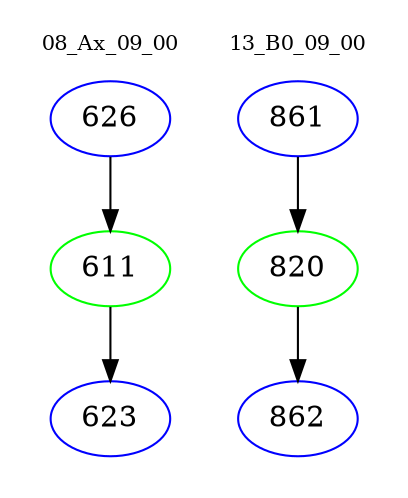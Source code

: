 digraph{
subgraph cluster_0 {
color = white
label = "08_Ax_09_00";
fontsize=10;
T0_626 [label="626", color="blue"]
T0_626 -> T0_611 [color="black"]
T0_611 [label="611", color="green"]
T0_611 -> T0_623 [color="black"]
T0_623 [label="623", color="blue"]
}
subgraph cluster_1 {
color = white
label = "13_B0_09_00";
fontsize=10;
T1_861 [label="861", color="blue"]
T1_861 -> T1_820 [color="black"]
T1_820 [label="820", color="green"]
T1_820 -> T1_862 [color="black"]
T1_862 [label="862", color="blue"]
}
}
